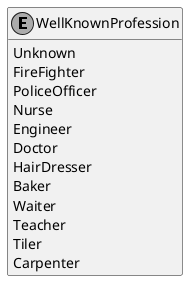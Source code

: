 ﻿@startuml
skinparam monochrome true
hide empty members

enum WellKnownProfession {
    Unknown
    FireFighter
    PoliceOfficer
    Nurse
    Engineer
    Doctor
    HairDresser
    Baker
    Waiter
    Teacher
    Tiler
    Carpenter
}

@enduml
